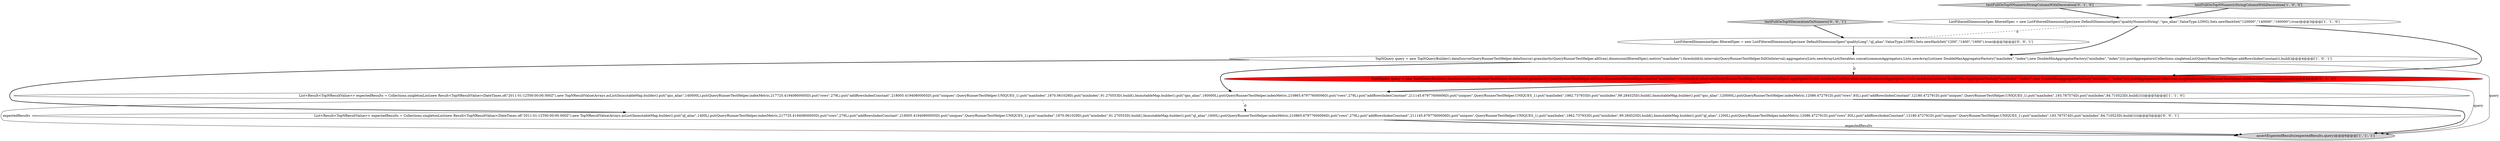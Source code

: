 digraph {
5 [style = filled, label = "TopNQuery query = new TopNQueryBuilder().dataSource(QueryRunnerTestHelper.dataSource).granularity(QueryRunnerTestHelper.allGran).dimension(filteredSpec).metric(\"maxIndex\").threshold(4).intervals(QueryRunnerTestHelper.fullOnIntervalSpec).aggregators(Lists.newArrayList(Iterables.concat(commonAggregators,Lists.newArrayList(new DoubleMaxAggregatorFactory(\"maxIndex\",\"index\"),new DoubleMinAggregatorFactory(\"minIndex\",\"index\"))))).postAggregators(Collections.singletonList(QueryRunnerTestHelper.addRowsIndexConstant)).build()@@@4@@@['0', '1', '0']", fillcolor = red, shape = ellipse image = "AAA1AAABBB2BBB"];
0 [style = filled, label = "List<Result<TopNResultValue>> expectedResults = Collections.singletonList(new Result<TopNResultValue>(DateTimes.of(\"2011-01-12T00:00:00.000Z\"),new TopNResultValue(Arrays.asList(ImmutableMap.builder().put(\"qns_alias\",140000L).put(QueryRunnerTestHelper.indexMetric,217725.41940800005D).put(\"rows\",279L).put(\"addRowsIndexConstant\",218005.41940800005D).put(\"uniques\",QueryRunnerTestHelper.UNIQUES_1).put(\"maxIndex\",1870.061029D).put(\"minIndex\",91.270553D).build(),ImmutableMap.builder().put(\"qns_alias\",160000L).put(QueryRunnerTestHelper.indexMetric,210865.67977600006D).put(\"rows\",279L).put(\"addRowsIndexConstant\",211145.67977600006D).put(\"uniques\",QueryRunnerTestHelper.UNIQUES_1).put(\"maxIndex\",1862.737933D).put(\"minIndex\",99.284525D).build(),ImmutableMap.builder().put(\"qns_alias\",120000L).put(QueryRunnerTestHelper.indexMetric,12086.472791D).put(\"rows\",93L).put(\"addRowsIndexConstant\",12180.472791D).put(\"uniques\",QueryRunnerTestHelper.UNIQUES_1).put(\"maxIndex\",193.787574D).put(\"minIndex\",84.710523D).build()))))@@@5@@@['1', '1', '0']", fillcolor = white, shape = ellipse image = "AAA0AAABBB1BBB"];
6 [style = filled, label = "testFullOnTopNNumericStringColumnWithDecoration['0', '1', '0']", fillcolor = lightgray, shape = diamond image = "AAA0AAABBB2BBB"];
2 [style = filled, label = "TopNQuery query = new TopNQueryBuilder().dataSource(QueryRunnerTestHelper.dataSource).granularity(QueryRunnerTestHelper.allGran).dimension(filteredSpec).metric(\"maxIndex\").threshold(4).intervals(QueryRunnerTestHelper.fullOnInterval).aggregators(Lists.newArrayList(Iterables.concat(commonAggregators,Lists.newArrayList(new DoubleMaxAggregatorFactory(\"maxIndex\",\"index\"),new DoubleMinAggregatorFactory(\"minIndex\",\"index\"))))).postAggregators(Collections.singletonList(QueryRunnerTestHelper.addRowsIndexConstant)).build()@@@4@@@['1', '0', '1']", fillcolor = white, shape = ellipse image = "AAA0AAABBB1BBB"];
1 [style = filled, label = "assertExpectedResults(expectedResults,query)@@@6@@@['1', '1', '1']", fillcolor = lightgray, shape = ellipse image = "AAA0AAABBB1BBB"];
9 [style = filled, label = "testFullOnTopNDecorationOnNumeric['0', '0', '1']", fillcolor = lightgray, shape = diamond image = "AAA0AAABBB3BBB"];
7 [style = filled, label = "ListFilteredDimensionSpec filteredSpec = new ListFilteredDimensionSpec(new DefaultDimensionSpec(\"qualityLong\",\"ql_alias\",ValueType.LONG),Sets.newHashSet(\"1200\",\"1400\",\"1600\"),true)@@@3@@@['0', '0', '1']", fillcolor = white, shape = ellipse image = "AAA0AAABBB3BBB"];
4 [style = filled, label = "testFullOnTopNNumericStringColumnWithDecoration['1', '0', '0']", fillcolor = lightgray, shape = diamond image = "AAA0AAABBB1BBB"];
3 [style = filled, label = "ListFilteredDimensionSpec filteredSpec = new ListFilteredDimensionSpec(new DefaultDimensionSpec(\"qualityNumericString\",\"qns_alias\",ValueType.LONG),Sets.newHashSet(\"120000\",\"140000\",\"160000\"),true)@@@3@@@['1', '1', '0']", fillcolor = white, shape = ellipse image = "AAA0AAABBB1BBB"];
8 [style = filled, label = "List<Result<TopNResultValue>> expectedResults = Collections.singletonList(new Result<TopNResultValue>(DateTimes.of(\"2011-01-12T00:00:00.000Z\"),new TopNResultValue(Arrays.asList(ImmutableMap.builder().put(\"ql_alias\",1400L).put(QueryRunnerTestHelper.indexMetric,217725.41940800005D).put(\"rows\",279L).put(\"addRowsIndexConstant\",218005.41940800005D).put(\"uniques\",QueryRunnerTestHelper.UNIQUES_1).put(\"maxIndex\",1870.061029D).put(\"minIndex\",91.270553D).build(),ImmutableMap.builder().put(\"ql_alias\",1600L).put(QueryRunnerTestHelper.indexMetric,210865.67977600006D).put(\"rows\",279L).put(\"addRowsIndexConstant\",211145.67977600006D).put(\"uniques\",QueryRunnerTestHelper.UNIQUES_1).put(\"maxIndex\",1862.737933D).put(\"minIndex\",99.284525D).build(),ImmutableMap.builder().put(\"ql_alias\",1200L).put(QueryRunnerTestHelper.indexMetric,12086.472791D).put(\"rows\",93L).put(\"addRowsIndexConstant\",12180.472791D).put(\"uniques\",QueryRunnerTestHelper.UNIQUES_1).put(\"maxIndex\",193.787574D).put(\"minIndex\",84.710523D).build()))))@@@5@@@['0', '0', '1']", fillcolor = white, shape = ellipse image = "AAA0AAABBB3BBB"];
8->1 [style = bold, label=""];
6->3 [style = bold, label=""];
4->3 [style = bold, label=""];
2->5 [style = dashed, label="0"];
8->1 [style = solid, label="expectedResults"];
3->5 [style = bold, label=""];
2->0 [style = bold, label=""];
0->8 [style = dashed, label="0"];
2->1 [style = solid, label="query"];
3->2 [style = bold, label=""];
5->0 [style = bold, label=""];
9->7 [style = bold, label=""];
0->1 [style = solid, label="expectedResults"];
5->1 [style = solid, label="query"];
3->7 [style = dashed, label="0"];
7->2 [style = bold, label=""];
0->1 [style = bold, label=""];
2->8 [style = bold, label=""];
}
